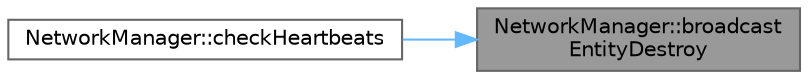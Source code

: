 digraph "NetworkManager::broadcastEntityDestroy"
{
 // LATEX_PDF_SIZE
  bgcolor="transparent";
  edge [fontname=Helvetica,fontsize=10,labelfontname=Helvetica,labelfontsize=10];
  node [fontname=Helvetica,fontsize=10,shape=box,height=0.2,width=0.4];
  rankdir="RL";
  Node1 [id="Node000001",label="NetworkManager::broadcast\lEntityDestroy",height=0.2,width=0.4,color="gray40", fillcolor="grey60", style="filled", fontcolor="black",tooltip="Broadcasts a destroy entity message to all clients for a given entity."];
  Node1 -> Node2 [id="edge1_Node000001_Node000002",dir="back",color="steelblue1",style="solid",tooltip=" "];
  Node2 [id="Node000002",label="NetworkManager::checkHeartbeats",height=0.2,width=0.4,color="grey40", fillcolor="white", style="filled",URL="$classNetworkManager.html#afd4ea8a9da6b609f00abace2e40767f9",tooltip="Checks the heartbeat of each client and removes timed-out clients."];
}
